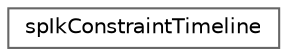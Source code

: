 digraph "类继承关系图"
{
 // LATEX_PDF_SIZE
  bgcolor="transparent";
  edge [fontname=Helvetica,fontsize=10,labelfontname=Helvetica,labelfontsize=10];
  node [fontname=Helvetica,fontsize=10,shape=box,height=0.2,width=0.4];
  rankdir="LR";
  Node0 [id="Node000000",label="spIkConstraintTimeline",height=0.2,width=0.4,color="grey40", fillcolor="white", style="filled",URL="$structsp_ik_constraint_timeline.html",tooltip=" "];
}
